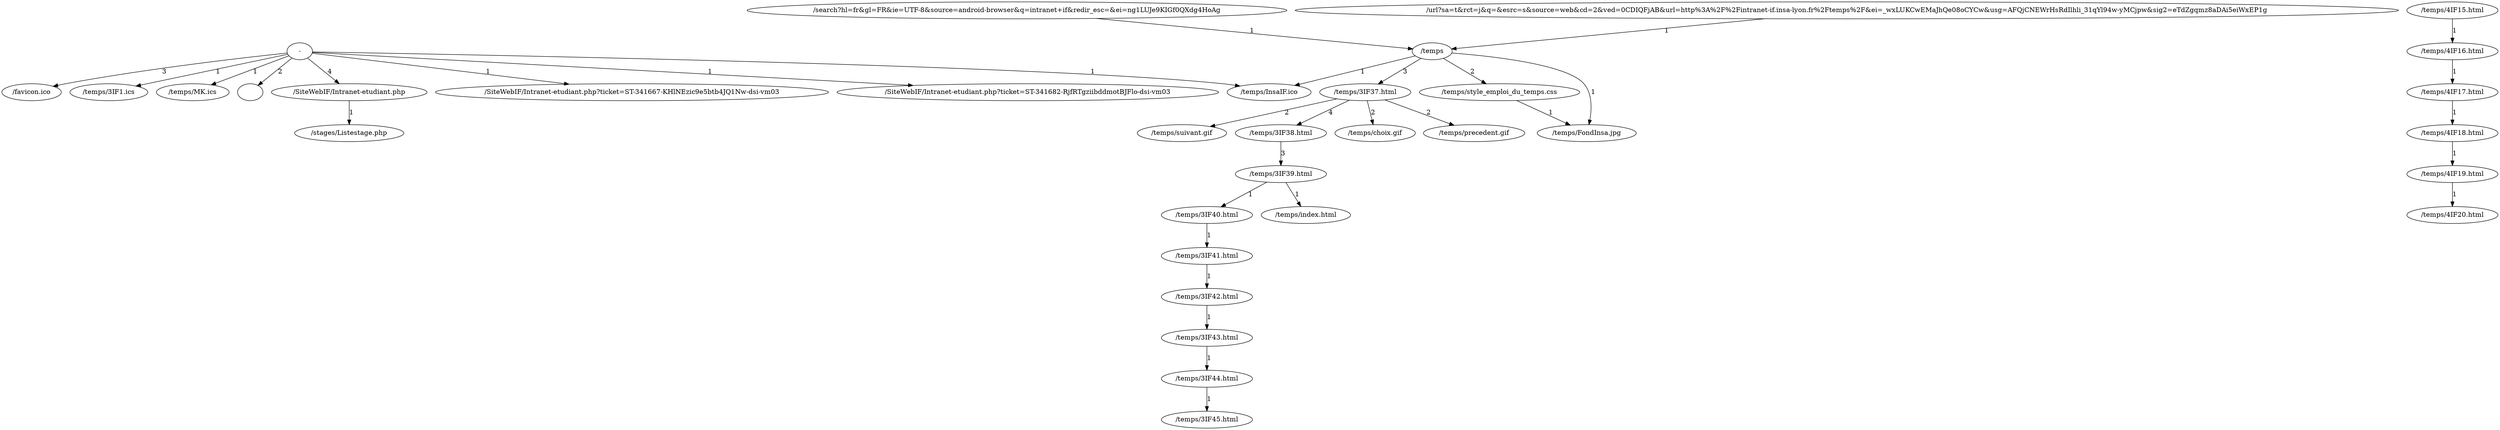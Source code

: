 digraph{node1 [label=""];
node1a1 [label="-"];
node1a1 -> node1 [label="2"];node2 [label="/SiteWebIF/Intranet-etudiant.php"];
node1a1 -> node2 [label="4"];node3 [label="/SiteWebIF/Intranet-etudiant.php?ticket=ST-341667-KHlNEzic9e5btb4JQ1Nw-dsi-vm03"];
node1a1 -> node3 [label="1"];node4 [label="/SiteWebIF/Intranet-etudiant.php?ticket=ST-341682-RjfRTgziibddmotBJFlo-dsi-vm03"];
node1a1 -> node4 [label="1"];node5 [label="/favicon.ico"];
node1a1 -> node5 [label="3"];node6 [label="/stages/Listestage.php"];
node2 -> node6 [label="1"];node7 [label="/temps"];
node7a1 [label="/search?hl=fr&gl=FR&ie=UTF-8&source=android-browser&q=intranet+if&redir_esc=&ei=ng1LUJe9KIGf0QXdg4HoAg"];
node7a1 -> node7 [label="1"];node7a2 [label="/url?sa=t&rct=j&q=&esrc=s&source=web&cd=2&ved=0CDIQFjAB&url=http%3A%2F%2Fintranet-if.insa-lyon.fr%2Ftemps%2F&ei=_wxLUKCwEMaJhQe08oCYCw&usg=AFQjCNEWrHsRdIlhli_31qYl94w-yMCjpw&sig2=eTdZgqmz8aDAi5eiWxEP1g"];
node7a2 -> node7 [label="1"];node8 [label="/temps/3IF1.ics"];
node1a1 -> node8 [label="1"];node9 [label="/temps/3IF37.html"];
node7 -> node9 [label="3"];node10 [label="/temps/3IF38.html"];
node9 -> node10 [label="4"];node11 [label="/temps/3IF39.html"];
node10 -> node11 [label="3"];node12 [label="/temps/3IF40.html"];
node11 -> node12 [label="1"];node13 [label="/temps/3IF41.html"];
node12 -> node13 [label="1"];node14 [label="/temps/3IF42.html"];
node13 -> node14 [label="1"];node15 [label="/temps/3IF43.html"];
node14 -> node15 [label="1"];node16 [label="/temps/3IF44.html"];
node15 -> node16 [label="1"];node17 [label="/temps/3IF45.html"];
node16 -> node17 [label="1"];node18 [label="/temps/4IF16.html"];
node18a1 [label="/temps/4IF15.html"];
node18a1 -> node18 [label="1"];node19 [label="/temps/4IF17.html"];
node18 -> node19 [label="1"];node20 [label="/temps/4IF18.html"];
node19 -> node20 [label="1"];node21 [label="/temps/4IF19.html"];
node20 -> node21 [label="1"];node22 [label="/temps/4IF20.html"];
node21 -> node22 [label="1"];node23 [label="/temps/FondInsa.jpg"];
node7 -> node23 [label="1"];node23a2 [label="/temps/style_emploi_du_temps.css"];
node23a2 -> node23 [label="1"];node24 [label="/temps/InsaIF.ico"];
node1a1 -> node24 [label="1"];node7 -> node24 [label="1"];node25 [label="/temps/MK.ics"];
node1a1 -> node25 [label="1"];node26 [label="/temps/choix.gif"];
node9 -> node26 [label="2"];node27 [label="/temps/index.html"];
node11 -> node27 [label="1"];node28 [label="/temps/precedent.gif"];
node9 -> node28 [label="2"];node7 -> node23a2 [label="2"];node30 [label="/temps/suivant.gif"];
node9 -> node30 [label="2"];}
